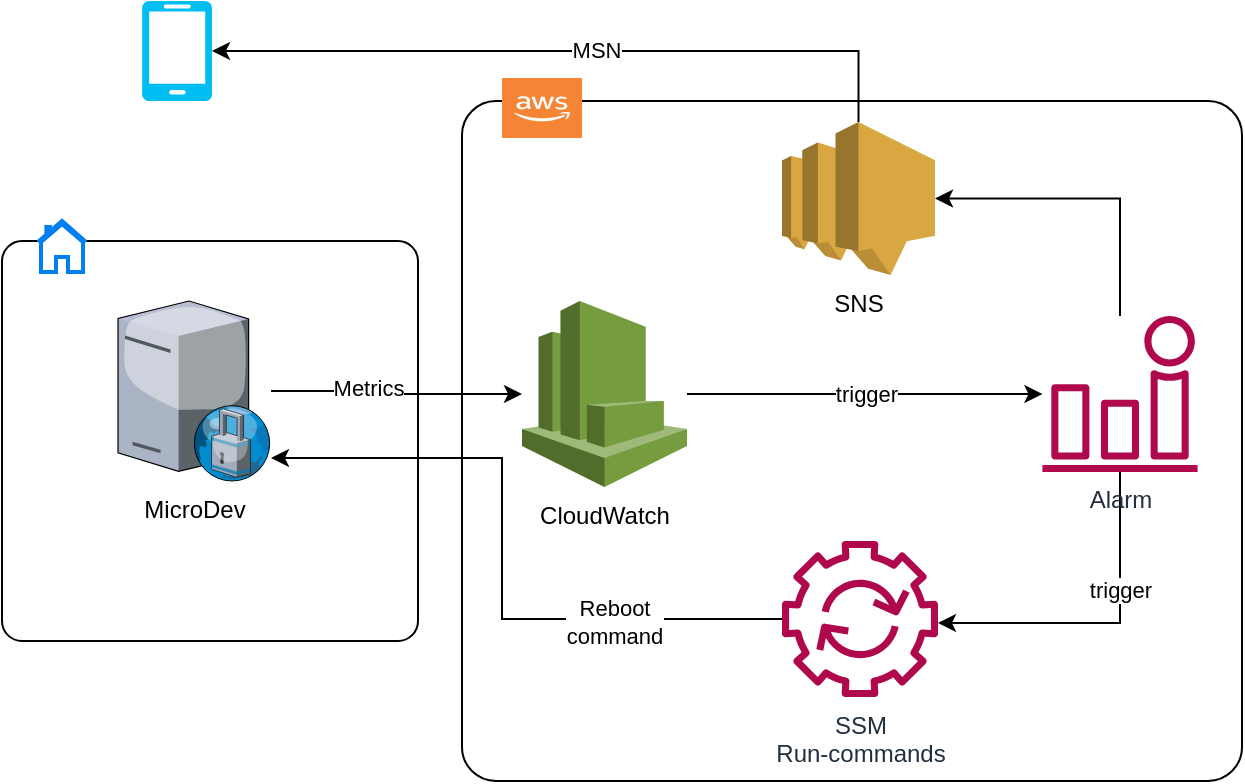 <mxfile version="16.0.0" type="github">
  <diagram id="HMQUQqkeBuXl7HOtAv_w" name="Page-1">
    <mxGraphModel dx="1989" dy="1161" grid="1" gridSize="10" guides="1" tooltips="1" connect="1" arrows="1" fold="1" page="1" pageScale="1" pageWidth="850" pageHeight="1100" math="0" shadow="0">
      <root>
        <mxCell id="0" />
        <mxCell id="1" parent="0" />
        <mxCell id="JEM1uBJuGhzrmeaaOTEr-22" value="" style="rounded=1;whiteSpace=wrap;html=1;arcSize=5;" vertex="1" parent="1">
          <mxGeometry x="260" y="251.5" width="390" height="340" as="geometry" />
        </mxCell>
        <mxCell id="JEM1uBJuGhzrmeaaOTEr-3" value="" style="rounded=1;whiteSpace=wrap;html=1;arcSize=5;" vertex="1" parent="1">
          <mxGeometry x="30" y="321.5" width="208" height="200" as="geometry" />
        </mxCell>
        <mxCell id="JEM1uBJuGhzrmeaaOTEr-6" style="edgeStyle=orthogonalEdgeStyle;rounded=0;orthogonalLoop=1;jettySize=auto;html=1;" edge="1" parent="1" source="JEM1uBJuGhzrmeaaOTEr-1" target="JEM1uBJuGhzrmeaaOTEr-4">
          <mxGeometry relative="1" as="geometry" />
        </mxCell>
        <mxCell id="JEM1uBJuGhzrmeaaOTEr-7" value="Metrics" style="edgeLabel;html=1;align=center;verticalAlign=middle;resizable=0;points=[];" vertex="1" connectable="0" parent="JEM1uBJuGhzrmeaaOTEr-6">
          <mxGeometry x="-0.261" y="2" relative="1" as="geometry">
            <mxPoint x="1" as="offset" />
          </mxGeometry>
        </mxCell>
        <mxCell id="JEM1uBJuGhzrmeaaOTEr-1" value="MicroDev" style="verticalLabelPosition=bottom;sketch=0;aspect=fixed;html=1;verticalAlign=top;strokeColor=none;align=center;outlineConnect=0;shape=mxgraph.citrix.proxy_server;" vertex="1" parent="1">
          <mxGeometry x="88" y="351.5" width="76.5" height="90" as="geometry" />
        </mxCell>
        <mxCell id="JEM1uBJuGhzrmeaaOTEr-2" value="" style="html=1;verticalLabelPosition=bottom;align=center;labelBackgroundColor=#ffffff;verticalAlign=top;strokeWidth=2;strokeColor=#0080F0;shadow=0;dashed=0;shape=mxgraph.ios7.icons.home;" vertex="1" parent="1">
          <mxGeometry x="48" y="311.5" width="24" height="25.5" as="geometry" />
        </mxCell>
        <mxCell id="JEM1uBJuGhzrmeaaOTEr-11" value="trigger" style="edgeStyle=orthogonalEdgeStyle;rounded=0;orthogonalLoop=1;jettySize=auto;html=1;" edge="1" parent="1" source="JEM1uBJuGhzrmeaaOTEr-4" target="JEM1uBJuGhzrmeaaOTEr-10">
          <mxGeometry relative="1" as="geometry" />
        </mxCell>
        <mxCell id="JEM1uBJuGhzrmeaaOTEr-4" value="CloudWatch" style="outlineConnect=0;dashed=0;verticalLabelPosition=bottom;verticalAlign=top;align=center;html=1;shape=mxgraph.aws3.cloudwatch;fillColor=#759C3E;gradientColor=none;" vertex="1" parent="1">
          <mxGeometry x="290" y="351.5" width="82.5" height="93" as="geometry" />
        </mxCell>
        <mxCell id="JEM1uBJuGhzrmeaaOTEr-9" value="" style="outlineConnect=0;dashed=0;verticalLabelPosition=bottom;verticalAlign=top;align=center;html=1;shape=mxgraph.aws3.cloud_2;fillColor=#F58534;gradientColor=none;" vertex="1" parent="1">
          <mxGeometry x="280" y="240" width="40" height="30" as="geometry" />
        </mxCell>
        <mxCell id="JEM1uBJuGhzrmeaaOTEr-14" style="edgeStyle=orthogonalEdgeStyle;rounded=0;orthogonalLoop=1;jettySize=auto;html=1;" edge="1" parent="1" source="JEM1uBJuGhzrmeaaOTEr-10" target="JEM1uBJuGhzrmeaaOTEr-13">
          <mxGeometry relative="1" as="geometry">
            <Array as="points">
              <mxPoint x="589" y="512.5" />
            </Array>
          </mxGeometry>
        </mxCell>
        <mxCell id="JEM1uBJuGhzrmeaaOTEr-15" value="trigger" style="edgeLabel;html=1;align=center;verticalAlign=middle;resizable=0;points=[];" vertex="1" connectable="0" parent="JEM1uBJuGhzrmeaaOTEr-14">
          <mxGeometry x="-0.296" relative="1" as="geometry">
            <mxPoint as="offset" />
          </mxGeometry>
        </mxCell>
        <mxCell id="JEM1uBJuGhzrmeaaOTEr-19" style="edgeStyle=orthogonalEdgeStyle;rounded=0;orthogonalLoop=1;jettySize=auto;html=1;entryX=1;entryY=0.5;entryDx=0;entryDy=0;entryPerimeter=0;" edge="1" parent="1" source="JEM1uBJuGhzrmeaaOTEr-10" target="JEM1uBJuGhzrmeaaOTEr-18">
          <mxGeometry relative="1" as="geometry">
            <Array as="points">
              <mxPoint x="589" y="300.5" />
            </Array>
          </mxGeometry>
        </mxCell>
        <mxCell id="JEM1uBJuGhzrmeaaOTEr-10" value="Alarm" style="sketch=0;outlineConnect=0;fontColor=#232F3E;gradientColor=none;fillColor=#B0084D;strokeColor=none;dashed=0;verticalLabelPosition=bottom;verticalAlign=top;align=center;html=1;fontSize=12;fontStyle=0;aspect=fixed;pointerEvents=1;shape=mxgraph.aws4.alarm;" vertex="1" parent="1">
          <mxGeometry x="550" y="359" width="78" height="78" as="geometry" />
        </mxCell>
        <mxCell id="JEM1uBJuGhzrmeaaOTEr-16" style="edgeStyle=orthogonalEdgeStyle;rounded=0;orthogonalLoop=1;jettySize=auto;html=1;" edge="1" parent="1" source="JEM1uBJuGhzrmeaaOTEr-13" target="JEM1uBJuGhzrmeaaOTEr-1">
          <mxGeometry relative="1" as="geometry">
            <Array as="points">
              <mxPoint x="280" y="511" />
              <mxPoint x="280" y="430" />
            </Array>
          </mxGeometry>
        </mxCell>
        <mxCell id="JEM1uBJuGhzrmeaaOTEr-17" value="Reboot&lt;br&gt;command" style="edgeLabel;html=1;align=center;verticalAlign=middle;resizable=0;points=[];" vertex="1" connectable="0" parent="JEM1uBJuGhzrmeaaOTEr-16">
          <mxGeometry x="-0.495" y="1" relative="1" as="geometry">
            <mxPoint x="1" as="offset" />
          </mxGeometry>
        </mxCell>
        <mxCell id="JEM1uBJuGhzrmeaaOTEr-13" value="SSM&lt;br&gt;Run-commands" style="sketch=0;outlineConnect=0;fontColor=#232F3E;gradientColor=none;fillColor=#B0084D;strokeColor=none;dashed=0;verticalLabelPosition=bottom;verticalAlign=top;align=center;html=1;fontSize=12;fontStyle=0;aspect=fixed;pointerEvents=1;shape=mxgraph.aws4.automation;" vertex="1" parent="1">
          <mxGeometry x="420" y="471.5" width="78" height="78" as="geometry" />
        </mxCell>
        <mxCell id="JEM1uBJuGhzrmeaaOTEr-21" style="edgeStyle=orthogonalEdgeStyle;rounded=0;orthogonalLoop=1;jettySize=auto;html=1;entryX=1;entryY=0.5;entryDx=0;entryDy=0;entryPerimeter=0;" edge="1" parent="1" source="JEM1uBJuGhzrmeaaOTEr-18" target="JEM1uBJuGhzrmeaaOTEr-24">
          <mxGeometry relative="1" as="geometry">
            <mxPoint x="132.5" y="225" as="targetPoint" />
            <Array as="points">
              <mxPoint x="458" y="227" />
            </Array>
          </mxGeometry>
        </mxCell>
        <mxCell id="JEM1uBJuGhzrmeaaOTEr-23" value="MSN" style="edgeLabel;html=1;align=center;verticalAlign=middle;resizable=0;points=[];" vertex="1" connectable="0" parent="JEM1uBJuGhzrmeaaOTEr-21">
          <mxGeometry x="-0.067" y="-1" relative="1" as="geometry">
            <mxPoint as="offset" />
          </mxGeometry>
        </mxCell>
        <mxCell id="JEM1uBJuGhzrmeaaOTEr-18" value="SNS" style="outlineConnect=0;dashed=0;verticalLabelPosition=bottom;verticalAlign=top;align=center;html=1;shape=mxgraph.aws3.sns;fillColor=#D9A741;gradientColor=none;" vertex="1" parent="1">
          <mxGeometry x="420" y="262" width="76.5" height="76.5" as="geometry" />
        </mxCell>
        <mxCell id="JEM1uBJuGhzrmeaaOTEr-24" value="" style="verticalLabelPosition=bottom;html=1;verticalAlign=top;align=center;strokeColor=none;fillColor=#00BEF2;shape=mxgraph.azure.mobile;pointerEvents=1;" vertex="1" parent="1">
          <mxGeometry x="100" y="201.5" width="35" height="50" as="geometry" />
        </mxCell>
      </root>
    </mxGraphModel>
  </diagram>
</mxfile>

